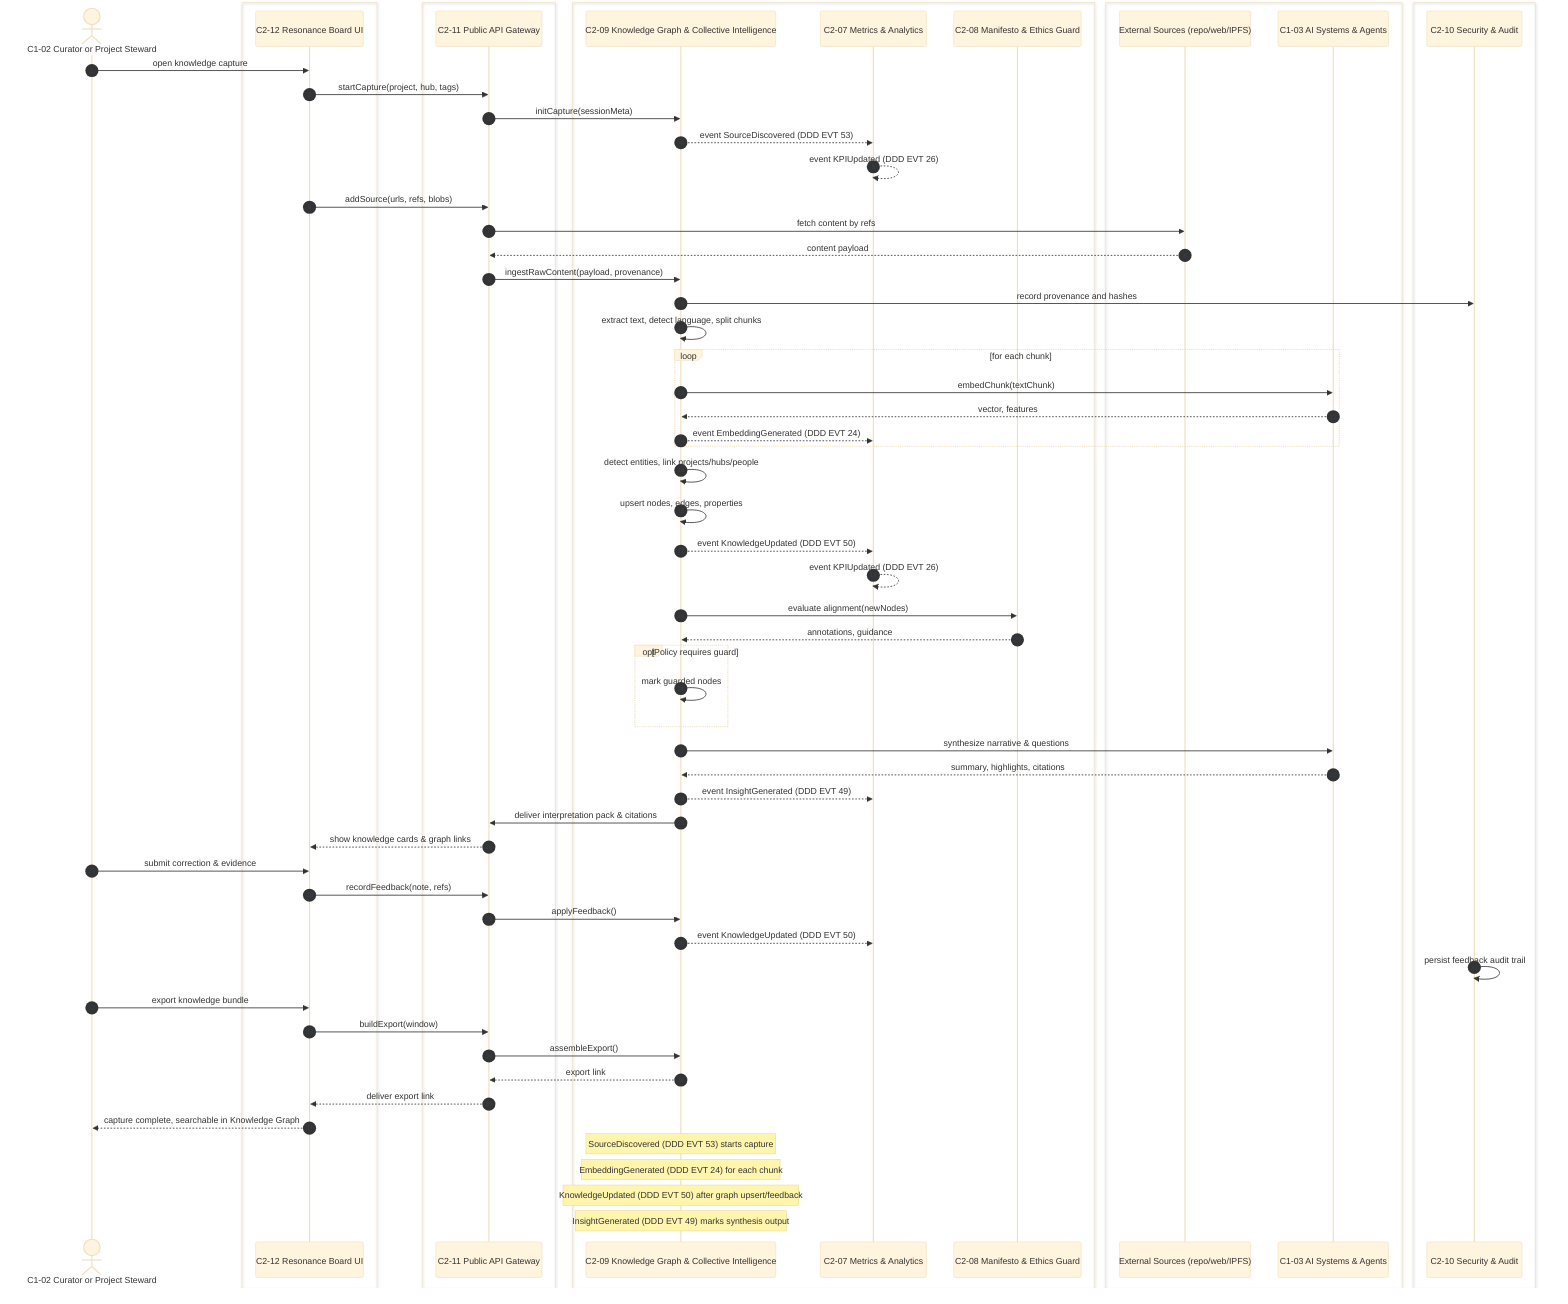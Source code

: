 %%{init: {'theme':'base','themeVariables':{ 'sequenceNumberColor':'#334155'}}}%%
sequenceDiagram
autonumber

actor K as C1-02 Curator or Project Steward

box #8b5cf6 UI
  participant UI as C2-12 Resonance Board UI
end

box #fde68a Control or API
  participant API as C2-11 Public API Gateway
end

box #ff8b00 Core Services
  participant KG as C2-09 Knowledge Graph & Collective Intelligence
  participant MET as C2-07 Metrics & Analytics
  participant ETH as C2-08 Manifesto & Ethics Guard
end

box #e5e7eb External
  participant SRC as External Sources (repo/web/IPFS)
  participant AI as C1-03 AI Systems & Agents
end

box #e5e7eb Security
  participant SEC as C2-10 Security & Audit
end

%% -------- Capture kickoff --------
K ->> UI: open knowledge capture
UI ->> API: startCapture(project, hub, tags)
API ->> KG: initCapture(sessionMeta)
KG -->> MET: event SourceDiscovered (DDD EVT 53)
MET -->> MET: event KPIUpdated (DDD EVT 26)

%% -------- Source discovery and fetch --------
UI ->> API: addSource(urls, refs, blobs)
API ->> SRC: fetch content by refs
SRC -->> API: content payload
API ->> KG: ingestRawContent(payload, provenance)
KG ->> SEC: record provenance and hashes

%% -------- Extraction chunking and embedding --------
KG ->> KG: extract text, detect language, split chunks
loop for each chunk
  KG ->> AI: embedChunk(textChunk)
  AI -->> KG: vector, features
  KG -->> MET: event EmbeddingGenerated (DDD EVT 24)
end

%% -------- Entity linking and graph upsert --------
KG ->> KG: detect entities, link projects/hubs/people
KG ->> KG: upsert nodes, edges, properties
KG -->> MET: event KnowledgeUpdated (DDD EVT 50)
MET -->> MET: event KPIUpdated (DDD EVT 26)

%% -------- Ethics alignment on new knowledge --------
KG ->> ETH: evaluate alignment(newNodes)
ETH -->> KG: annotations, guidance
opt Policy requires guard
  KG ->> KG: mark guarded nodes
end

%% -------- Insight synthesis for collective learning --------
KG ->> AI: synthesize narrative & questions
AI -->> KG: summary, highlights, citations
KG -->> MET: event InsightGenerated (DDD EVT 49)

%% -------- Publish to UI and workspaces --------
KG ->> API: deliver interpretation pack & citations
API -->> UI: show knowledge cards & graph links

%% -------- Feedback and correction loop --------
K ->> UI: submit correction & evidence
UI ->> API: recordFeedback(note, refs)
API ->> KG: applyFeedback()
KG -->> MET: event KnowledgeUpdated (DDD EVT 50)
SEC ->> SEC: persist feedback audit trail

%% -------- Export and sharing --------
K ->> UI: export knowledge bundle
UI ->> API: buildExport(window)
API ->> KG: assembleExport()
KG -->> API: export link
API -->> UI: deliver export link

%% -------- Completion --------
UI -->> K: capture complete, searchable in Knowledge Graph

%% Notes
Note over KG: SourceDiscovered (DDD EVT 53) starts capture  
Note over KG: EmbeddingGenerated (DDD EVT 24) for each chunk  
Note over KG: KnowledgeUpdated (DDD EVT 50) after graph upsert/feedback  
Note over KG: InsightGenerated (DDD EVT 49) marks synthesis output